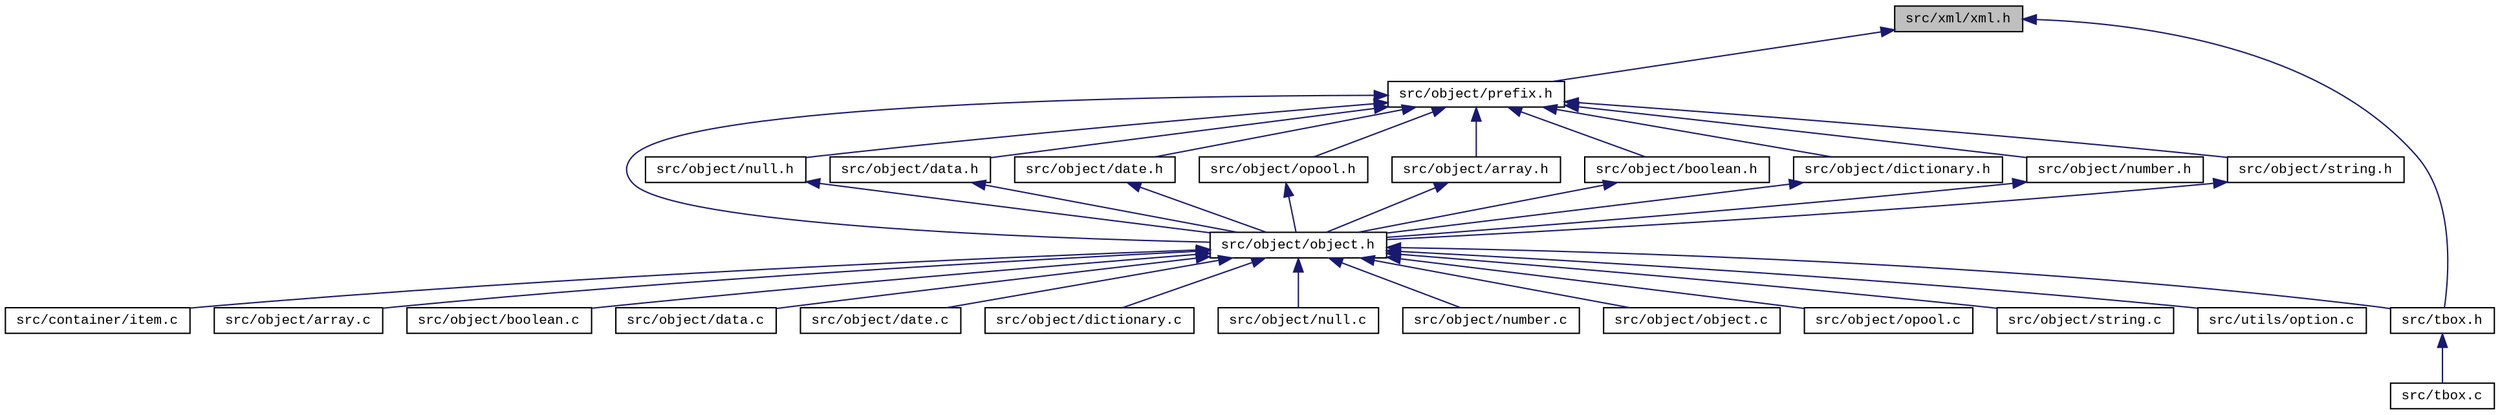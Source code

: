 digraph "src/xml/xml.h"
{
  edge [fontname="CourierNew",fontsize="10",labelfontname="CourierNew",labelfontsize="10"];
  node [fontname="CourierNew",fontsize="10",shape=record];
  Node1 [label="src/xml/xml.h",height=0.2,width=0.4,color="black", fillcolor="grey75", style="filled" fontcolor="black"];
  Node1 -> Node2 [dir="back",color="midnightblue",fontsize="10",style="solid"];
  Node2 [label="src/object/prefix.h",height=0.2,width=0.4,color="black", fillcolor="white", style="filled",URL="$d7/d74/object_2prefix_8h_source.html"];
  Node2 -> Node3 [dir="back",color="midnightblue",fontsize="10",style="solid"];
  Node3 [label="src/object/object.h",height=0.2,width=0.4,color="black", fillcolor="white", style="filled",URL="$de/d10/object_8h.html"];
  Node3 -> Node4 [dir="back",color="midnightblue",fontsize="10",style="solid"];
  Node4 [label="src/container/item.c",height=0.2,width=0.4,color="black", fillcolor="white", style="filled",URL="$da/de3/item_8c.html"];
  Node3 -> Node5 [dir="back",color="midnightblue",fontsize="10",style="solid"];
  Node5 [label="src/object/array.c",height=0.2,width=0.4,color="black", fillcolor="white", style="filled",URL="$dc/dcc/array_8c.html"];
  Node3 -> Node6 [dir="back",color="midnightblue",fontsize="10",style="solid"];
  Node6 [label="src/object/boolean.c",height=0.2,width=0.4,color="black", fillcolor="white", style="filled",URL="$d2/da4/boolean_8c.html"];
  Node3 -> Node7 [dir="back",color="midnightblue",fontsize="10",style="solid"];
  Node7 [label="src/object/data.c",height=0.2,width=0.4,color="black", fillcolor="white", style="filled",URL="$df/dcb/object_2data_8c_source.html"];
  Node3 -> Node8 [dir="back",color="midnightblue",fontsize="10",style="solid"];
  Node8 [label="src/object/date.c",height=0.2,width=0.4,color="black", fillcolor="white", style="filled",URL="$d7/dac/date_8c.html"];
  Node3 -> Node9 [dir="back",color="midnightblue",fontsize="10",style="solid"];
  Node9 [label="src/object/dictionary.c",height=0.2,width=0.4,color="black", fillcolor="white", style="filled",URL="$d3/d7e/dictionary_8c.html"];
  Node3 -> Node10 [dir="back",color="midnightblue",fontsize="10",style="solid"];
  Node10 [label="src/object/null.c",height=0.2,width=0.4,color="black", fillcolor="white", style="filled",URL="$db/d6f/object_2null_8c_source.html"];
  Node3 -> Node11 [dir="back",color="midnightblue",fontsize="10",style="solid"];
  Node11 [label="src/object/number.c",height=0.2,width=0.4,color="black", fillcolor="white", style="filled",URL="$de/d2f/number_8c.html"];
  Node3 -> Node12 [dir="back",color="midnightblue",fontsize="10",style="solid"];
  Node12 [label="src/object/object.c",height=0.2,width=0.4,color="black", fillcolor="white", style="filled",URL="$d0/de1/object_8c.html"];
  Node3 -> Node13 [dir="back",color="midnightblue",fontsize="10",style="solid"];
  Node13 [label="src/object/opool.c",height=0.2,width=0.4,color="black", fillcolor="white", style="filled",URL="$dc/db9/opool_8c.html"];
  Node3 -> Node14 [dir="back",color="midnightblue",fontsize="10",style="solid"];
  Node14 [label="src/object/string.c",height=0.2,width=0.4,color="black", fillcolor="white", style="filled",URL="$d1/db0/string_8c.html"];
  Node3 -> Node15 [dir="back",color="midnightblue",fontsize="10",style="solid"];
  Node15 [label="src/tbox.h",height=0.2,width=0.4,color="black", fillcolor="white", style="filled",URL="$da/dec/tbox_8h.html"];
  Node15 -> Node16 [dir="back",color="midnightblue",fontsize="10",style="solid"];
  Node16 [label="src/tbox.c",height=0.2,width=0.4,color="black", fillcolor="white", style="filled",URL="$d4/dfe/tbox_8c.html"];
  Node3 -> Node17 [dir="back",color="midnightblue",fontsize="10",style="solid"];
  Node17 [label="src/utils/option.c",height=0.2,width=0.4,color="black", fillcolor="white", style="filled",URL="$d2/d87/option_8c.html"];
  Node2 -> Node18 [dir="back",color="midnightblue",fontsize="10",style="solid"];
  Node18 [label="src/object/null.h",height=0.2,width=0.4,color="black", fillcolor="white", style="filled",URL="$d5/d3a/null_8h.html"];
  Node18 -> Node3 [dir="back",color="midnightblue",fontsize="10",style="solid"];
  Node2 -> Node19 [dir="back",color="midnightblue",fontsize="10",style="solid"];
  Node19 [label="src/object/data.h",height=0.2,width=0.4,color="black", fillcolor="white", style="filled",URL="$d2/dbd/data_8h.html"];
  Node19 -> Node3 [dir="back",color="midnightblue",fontsize="10",style="solid"];
  Node2 -> Node20 [dir="back",color="midnightblue",fontsize="10",style="solid"];
  Node20 [label="src/object/date.h",height=0.2,width=0.4,color="black", fillcolor="white", style="filled",URL="$db/d96/date_8h.html"];
  Node20 -> Node3 [dir="back",color="midnightblue",fontsize="10",style="solid"];
  Node2 -> Node21 [dir="back",color="midnightblue",fontsize="10",style="solid"];
  Node21 [label="src/object/opool.h",height=0.2,width=0.4,color="black", fillcolor="white", style="filled",URL="$d0/d58/opool_8h.html"];
  Node21 -> Node3 [dir="back",color="midnightblue",fontsize="10",style="solid"];
  Node2 -> Node22 [dir="back",color="midnightblue",fontsize="10",style="solid"];
  Node22 [label="src/object/array.h",height=0.2,width=0.4,color="black", fillcolor="white", style="filled",URL="$db/d63/array_8h.html"];
  Node22 -> Node3 [dir="back",color="midnightblue",fontsize="10",style="solid"];
  Node2 -> Node23 [dir="back",color="midnightblue",fontsize="10",style="solid"];
  Node23 [label="src/object/boolean.h",height=0.2,width=0.4,color="black", fillcolor="white", style="filled",URL="$d3/dd1/boolean_8h.html"];
  Node23 -> Node3 [dir="back",color="midnightblue",fontsize="10",style="solid"];
  Node2 -> Node24 [dir="back",color="midnightblue",fontsize="10",style="solid"];
  Node24 [label="src/object/dictionary.h",height=0.2,width=0.4,color="black", fillcolor="white", style="filled",URL="$d6/dfd/dictionary_8h.html"];
  Node24 -> Node3 [dir="back",color="midnightblue",fontsize="10",style="solid"];
  Node2 -> Node25 [dir="back",color="midnightblue",fontsize="10",style="solid"];
  Node25 [label="src/object/number.h",height=0.2,width=0.4,color="black", fillcolor="white", style="filled",URL="$d3/d22/number_8h.html"];
  Node25 -> Node3 [dir="back",color="midnightblue",fontsize="10",style="solid"];
  Node2 -> Node26 [dir="back",color="midnightblue",fontsize="10",style="solid"];
  Node26 [label="src/object/string.h",height=0.2,width=0.4,color="black", fillcolor="white", style="filled",URL="$db/d9b/object_2string_8h_source.html"];
  Node26 -> Node3 [dir="back",color="midnightblue",fontsize="10",style="solid"];
  Node1 -> Node15 [dir="back",color="midnightblue",fontsize="10",style="solid"];
}
